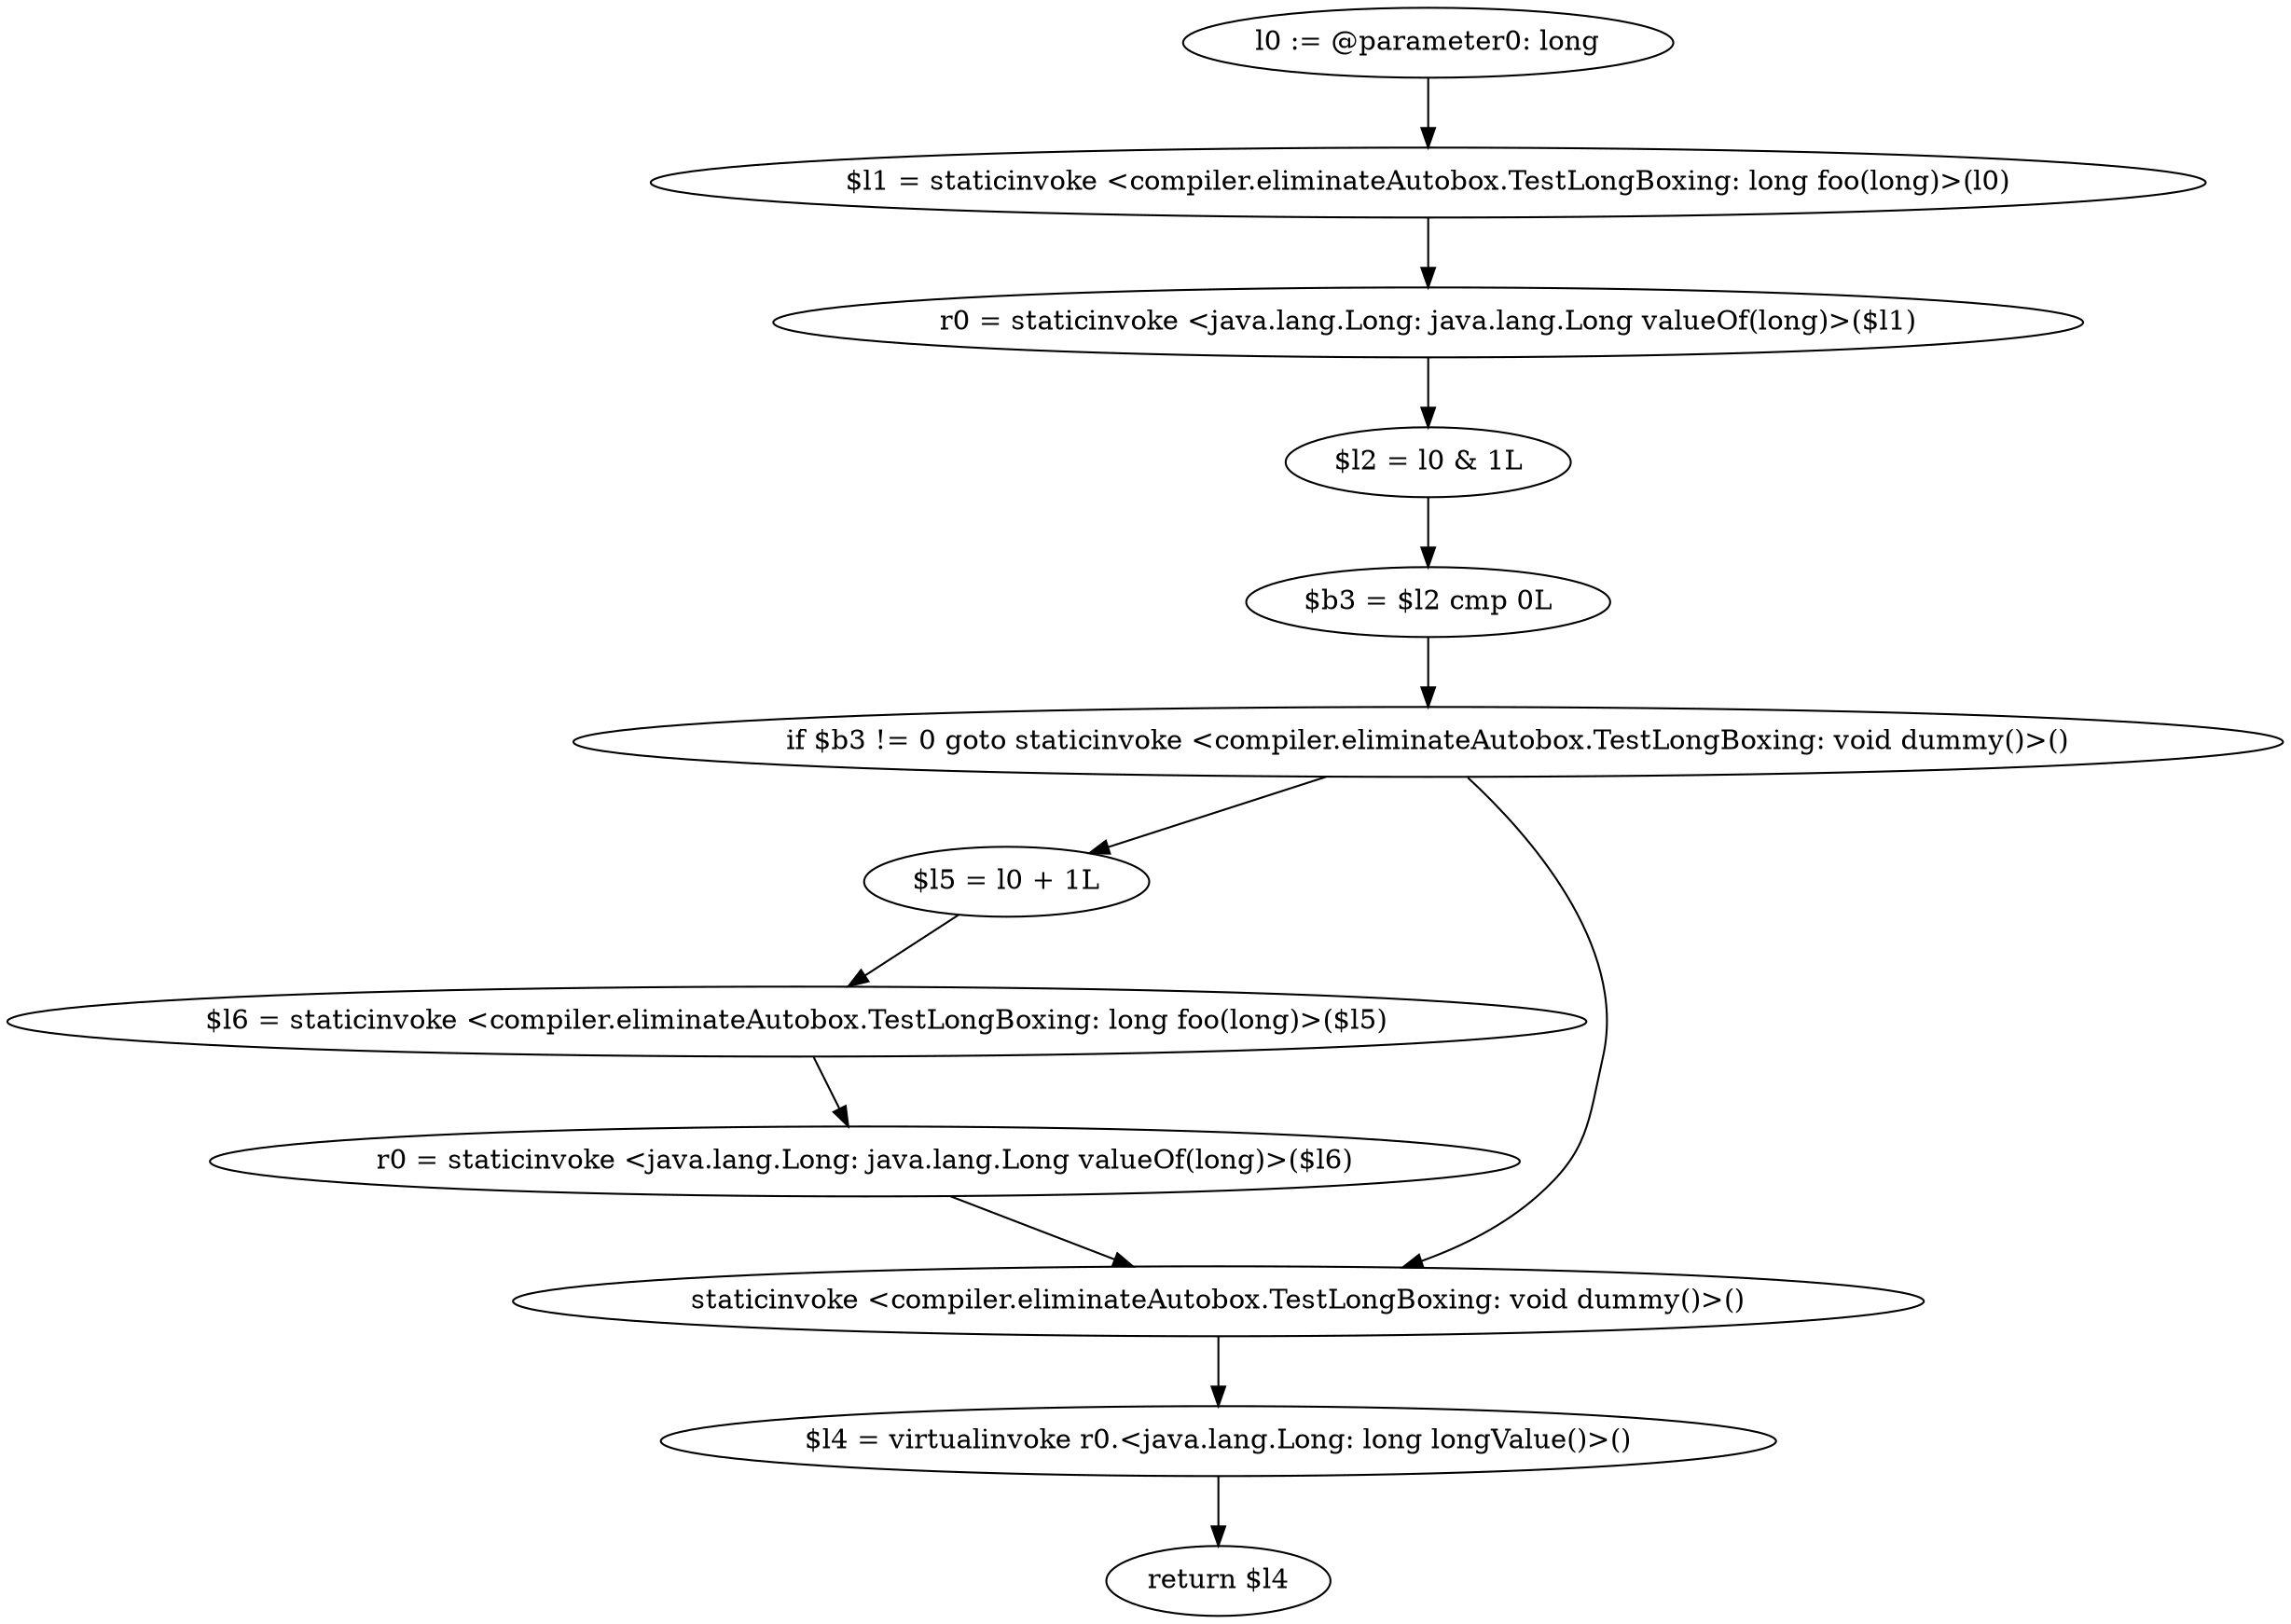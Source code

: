 digraph "unitGraph" {
    "l0 := @parameter0: long"
    "$l1 = staticinvoke <compiler.eliminateAutobox.TestLongBoxing: long foo(long)>(l0)"
    "r0 = staticinvoke <java.lang.Long: java.lang.Long valueOf(long)>($l1)"
    "$l2 = l0 & 1L"
    "$b3 = $l2 cmp 0L"
    "if $b3 != 0 goto staticinvoke <compiler.eliminateAutobox.TestLongBoxing: void dummy()>()"
    "$l5 = l0 + 1L"
    "$l6 = staticinvoke <compiler.eliminateAutobox.TestLongBoxing: long foo(long)>($l5)"
    "r0 = staticinvoke <java.lang.Long: java.lang.Long valueOf(long)>($l6)"
    "staticinvoke <compiler.eliminateAutobox.TestLongBoxing: void dummy()>()"
    "$l4 = virtualinvoke r0.<java.lang.Long: long longValue()>()"
    "return $l4"
    "l0 := @parameter0: long"->"$l1 = staticinvoke <compiler.eliminateAutobox.TestLongBoxing: long foo(long)>(l0)";
    "$l1 = staticinvoke <compiler.eliminateAutobox.TestLongBoxing: long foo(long)>(l0)"->"r0 = staticinvoke <java.lang.Long: java.lang.Long valueOf(long)>($l1)";
    "r0 = staticinvoke <java.lang.Long: java.lang.Long valueOf(long)>($l1)"->"$l2 = l0 & 1L";
    "$l2 = l0 & 1L"->"$b3 = $l2 cmp 0L";
    "$b3 = $l2 cmp 0L"->"if $b3 != 0 goto staticinvoke <compiler.eliminateAutobox.TestLongBoxing: void dummy()>()";
    "if $b3 != 0 goto staticinvoke <compiler.eliminateAutobox.TestLongBoxing: void dummy()>()"->"$l5 = l0 + 1L";
    "if $b3 != 0 goto staticinvoke <compiler.eliminateAutobox.TestLongBoxing: void dummy()>()"->"staticinvoke <compiler.eliminateAutobox.TestLongBoxing: void dummy()>()";
    "$l5 = l0 + 1L"->"$l6 = staticinvoke <compiler.eliminateAutobox.TestLongBoxing: long foo(long)>($l5)";
    "$l6 = staticinvoke <compiler.eliminateAutobox.TestLongBoxing: long foo(long)>($l5)"->"r0 = staticinvoke <java.lang.Long: java.lang.Long valueOf(long)>($l6)";
    "r0 = staticinvoke <java.lang.Long: java.lang.Long valueOf(long)>($l6)"->"staticinvoke <compiler.eliminateAutobox.TestLongBoxing: void dummy()>()";
    "staticinvoke <compiler.eliminateAutobox.TestLongBoxing: void dummy()>()"->"$l4 = virtualinvoke r0.<java.lang.Long: long longValue()>()";
    "$l4 = virtualinvoke r0.<java.lang.Long: long longValue()>()"->"return $l4";
}

